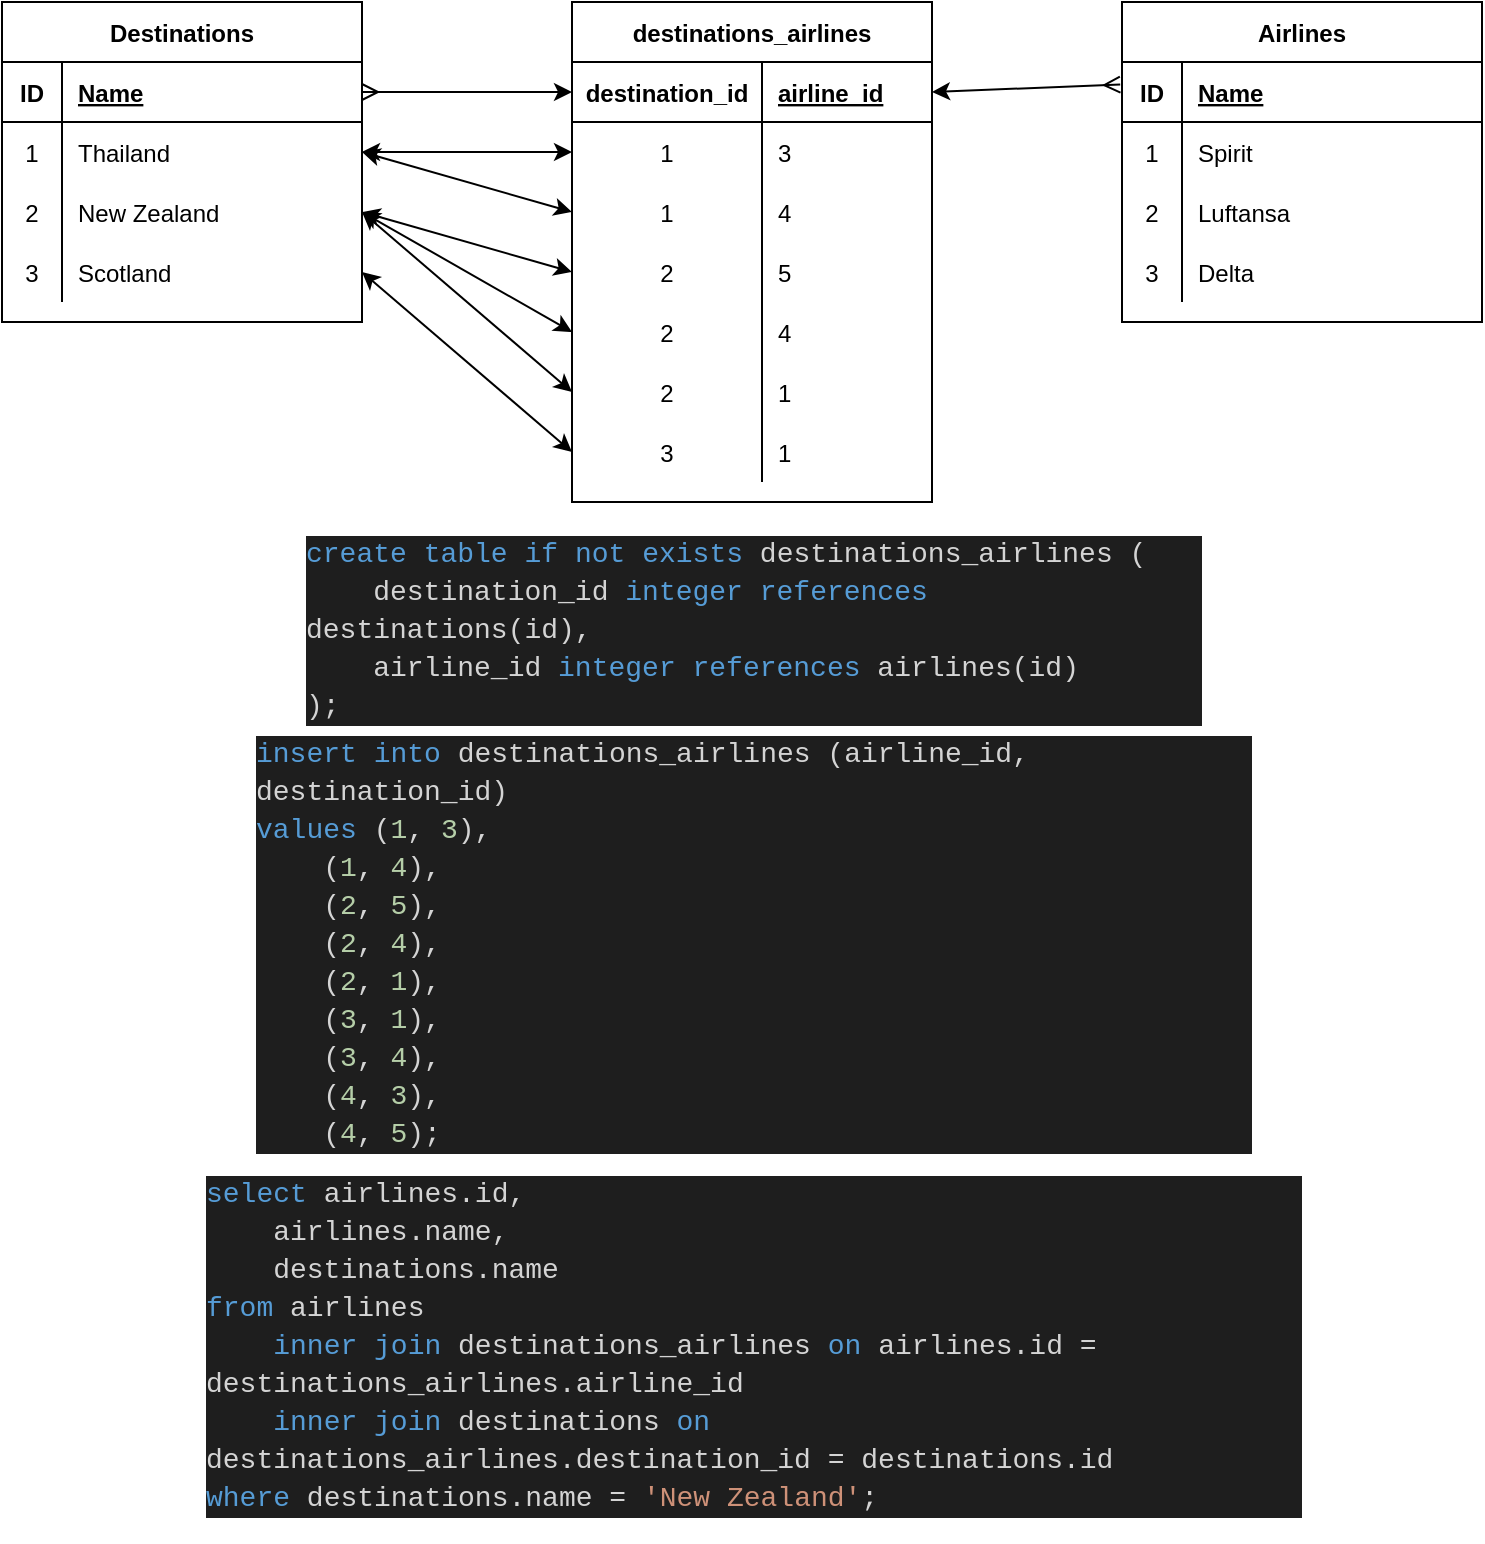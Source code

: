 <mxfile version="15.6.2" type="github">
  <diagram id="3rLl6QZWXsaZVFtgrvBC" name="Page-1">
    <mxGraphModel dx="1422" dy="768" grid="1" gridSize="10" guides="1" tooltips="1" connect="1" arrows="1" fold="1" page="1" pageScale="1" pageWidth="850" pageHeight="1100" math="0" shadow="0">
      <root>
        <mxCell id="0" />
        <mxCell id="1" parent="0" />
        <mxCell id="hrfkOHK6VUqulUMCuOSp-1" value="Airlines" style="shape=table;startSize=30;container=1;collapsible=1;childLayout=tableLayout;fixedRows=1;rowLines=0;fontStyle=1;align=center;resizeLast=1;" vertex="1" parent="1">
          <mxGeometry x="610" y="370" width="180" height="160" as="geometry" />
        </mxCell>
        <mxCell id="hrfkOHK6VUqulUMCuOSp-2" value="" style="shape=partialRectangle;collapsible=0;dropTarget=0;pointerEvents=0;fillColor=none;top=0;left=0;bottom=1;right=0;points=[[0,0.5],[1,0.5]];portConstraint=eastwest;" vertex="1" parent="hrfkOHK6VUqulUMCuOSp-1">
          <mxGeometry y="30" width="180" height="30" as="geometry" />
        </mxCell>
        <mxCell id="hrfkOHK6VUqulUMCuOSp-3" value="ID" style="shape=partialRectangle;connectable=0;fillColor=none;top=0;left=0;bottom=0;right=0;fontStyle=1;overflow=hidden;" vertex="1" parent="hrfkOHK6VUqulUMCuOSp-2">
          <mxGeometry width="30" height="30" as="geometry">
            <mxRectangle width="30" height="30" as="alternateBounds" />
          </mxGeometry>
        </mxCell>
        <mxCell id="hrfkOHK6VUqulUMCuOSp-4" value="Name" style="shape=partialRectangle;connectable=0;fillColor=none;top=0;left=0;bottom=0;right=0;align=left;spacingLeft=6;fontStyle=5;overflow=hidden;" vertex="1" parent="hrfkOHK6VUqulUMCuOSp-2">
          <mxGeometry x="30" width="150" height="30" as="geometry">
            <mxRectangle width="150" height="30" as="alternateBounds" />
          </mxGeometry>
        </mxCell>
        <mxCell id="hrfkOHK6VUqulUMCuOSp-5" value="" style="shape=partialRectangle;collapsible=0;dropTarget=0;pointerEvents=0;fillColor=none;top=0;left=0;bottom=0;right=0;points=[[0,0.5],[1,0.5]];portConstraint=eastwest;" vertex="1" parent="hrfkOHK6VUqulUMCuOSp-1">
          <mxGeometry y="60" width="180" height="30" as="geometry" />
        </mxCell>
        <mxCell id="hrfkOHK6VUqulUMCuOSp-6" value="1" style="shape=partialRectangle;connectable=0;fillColor=none;top=0;left=0;bottom=0;right=0;editable=1;overflow=hidden;" vertex="1" parent="hrfkOHK6VUqulUMCuOSp-5">
          <mxGeometry width="30" height="30" as="geometry">
            <mxRectangle width="30" height="30" as="alternateBounds" />
          </mxGeometry>
        </mxCell>
        <mxCell id="hrfkOHK6VUqulUMCuOSp-7" value="Spirit" style="shape=partialRectangle;connectable=0;fillColor=none;top=0;left=0;bottom=0;right=0;align=left;spacingLeft=6;overflow=hidden;" vertex="1" parent="hrfkOHK6VUqulUMCuOSp-5">
          <mxGeometry x="30" width="150" height="30" as="geometry">
            <mxRectangle width="150" height="30" as="alternateBounds" />
          </mxGeometry>
        </mxCell>
        <mxCell id="hrfkOHK6VUqulUMCuOSp-8" value="" style="shape=partialRectangle;collapsible=0;dropTarget=0;pointerEvents=0;fillColor=none;top=0;left=0;bottom=0;right=0;points=[[0,0.5],[1,0.5]];portConstraint=eastwest;" vertex="1" parent="hrfkOHK6VUqulUMCuOSp-1">
          <mxGeometry y="90" width="180" height="30" as="geometry" />
        </mxCell>
        <mxCell id="hrfkOHK6VUqulUMCuOSp-9" value="2" style="shape=partialRectangle;connectable=0;fillColor=none;top=0;left=0;bottom=0;right=0;editable=1;overflow=hidden;" vertex="1" parent="hrfkOHK6VUqulUMCuOSp-8">
          <mxGeometry width="30" height="30" as="geometry">
            <mxRectangle width="30" height="30" as="alternateBounds" />
          </mxGeometry>
        </mxCell>
        <mxCell id="hrfkOHK6VUqulUMCuOSp-10" value="Luftansa" style="shape=partialRectangle;connectable=0;fillColor=none;top=0;left=0;bottom=0;right=0;align=left;spacingLeft=6;overflow=hidden;" vertex="1" parent="hrfkOHK6VUqulUMCuOSp-8">
          <mxGeometry x="30" width="150" height="30" as="geometry">
            <mxRectangle width="150" height="30" as="alternateBounds" />
          </mxGeometry>
        </mxCell>
        <mxCell id="hrfkOHK6VUqulUMCuOSp-11" value="" style="shape=partialRectangle;collapsible=0;dropTarget=0;pointerEvents=0;fillColor=none;top=0;left=0;bottom=0;right=0;points=[[0,0.5],[1,0.5]];portConstraint=eastwest;" vertex="1" parent="hrfkOHK6VUqulUMCuOSp-1">
          <mxGeometry y="120" width="180" height="30" as="geometry" />
        </mxCell>
        <mxCell id="hrfkOHK6VUqulUMCuOSp-12" value="3" style="shape=partialRectangle;connectable=0;fillColor=none;top=0;left=0;bottom=0;right=0;editable=1;overflow=hidden;" vertex="1" parent="hrfkOHK6VUqulUMCuOSp-11">
          <mxGeometry width="30" height="30" as="geometry">
            <mxRectangle width="30" height="30" as="alternateBounds" />
          </mxGeometry>
        </mxCell>
        <mxCell id="hrfkOHK6VUqulUMCuOSp-13" value="Delta" style="shape=partialRectangle;connectable=0;fillColor=none;top=0;left=0;bottom=0;right=0;align=left;spacingLeft=6;overflow=hidden;" vertex="1" parent="hrfkOHK6VUqulUMCuOSp-11">
          <mxGeometry x="30" width="150" height="30" as="geometry">
            <mxRectangle width="150" height="30" as="alternateBounds" />
          </mxGeometry>
        </mxCell>
        <mxCell id="hrfkOHK6VUqulUMCuOSp-14" value="Destinations" style="shape=table;startSize=30;container=1;collapsible=1;childLayout=tableLayout;fixedRows=1;rowLines=0;fontStyle=1;align=center;resizeLast=1;" vertex="1" parent="1">
          <mxGeometry x="50" y="370" width="180" height="160" as="geometry" />
        </mxCell>
        <mxCell id="hrfkOHK6VUqulUMCuOSp-15" value="" style="shape=partialRectangle;collapsible=0;dropTarget=0;pointerEvents=0;fillColor=none;top=0;left=0;bottom=1;right=0;points=[[0,0.5],[1,0.5]];portConstraint=eastwest;" vertex="1" parent="hrfkOHK6VUqulUMCuOSp-14">
          <mxGeometry y="30" width="180" height="30" as="geometry" />
        </mxCell>
        <mxCell id="hrfkOHK6VUqulUMCuOSp-16" value="ID" style="shape=partialRectangle;connectable=0;fillColor=none;top=0;left=0;bottom=0;right=0;fontStyle=1;overflow=hidden;" vertex="1" parent="hrfkOHK6VUqulUMCuOSp-15">
          <mxGeometry width="30" height="30" as="geometry">
            <mxRectangle width="30" height="30" as="alternateBounds" />
          </mxGeometry>
        </mxCell>
        <mxCell id="hrfkOHK6VUqulUMCuOSp-17" value="Name" style="shape=partialRectangle;connectable=0;fillColor=none;top=0;left=0;bottom=0;right=0;align=left;spacingLeft=6;fontStyle=5;overflow=hidden;" vertex="1" parent="hrfkOHK6VUqulUMCuOSp-15">
          <mxGeometry x="30" width="150" height="30" as="geometry">
            <mxRectangle width="150" height="30" as="alternateBounds" />
          </mxGeometry>
        </mxCell>
        <mxCell id="hrfkOHK6VUqulUMCuOSp-18" value="" style="shape=partialRectangle;collapsible=0;dropTarget=0;pointerEvents=0;fillColor=none;top=0;left=0;bottom=0;right=0;points=[[0,0.5],[1,0.5]];portConstraint=eastwest;" vertex="1" parent="hrfkOHK6VUqulUMCuOSp-14">
          <mxGeometry y="60" width="180" height="30" as="geometry" />
        </mxCell>
        <mxCell id="hrfkOHK6VUqulUMCuOSp-19" value="1" style="shape=partialRectangle;connectable=0;fillColor=none;top=0;left=0;bottom=0;right=0;editable=1;overflow=hidden;" vertex="1" parent="hrfkOHK6VUqulUMCuOSp-18">
          <mxGeometry width="30" height="30" as="geometry">
            <mxRectangle width="30" height="30" as="alternateBounds" />
          </mxGeometry>
        </mxCell>
        <mxCell id="hrfkOHK6VUqulUMCuOSp-20" value="Thailand" style="shape=partialRectangle;connectable=0;fillColor=none;top=0;left=0;bottom=0;right=0;align=left;spacingLeft=6;overflow=hidden;" vertex="1" parent="hrfkOHK6VUqulUMCuOSp-18">
          <mxGeometry x="30" width="150" height="30" as="geometry">
            <mxRectangle width="150" height="30" as="alternateBounds" />
          </mxGeometry>
        </mxCell>
        <mxCell id="hrfkOHK6VUqulUMCuOSp-21" value="" style="shape=partialRectangle;collapsible=0;dropTarget=0;pointerEvents=0;fillColor=none;top=0;left=0;bottom=0;right=0;points=[[0,0.5],[1,0.5]];portConstraint=eastwest;" vertex="1" parent="hrfkOHK6VUqulUMCuOSp-14">
          <mxGeometry y="90" width="180" height="30" as="geometry" />
        </mxCell>
        <mxCell id="hrfkOHK6VUqulUMCuOSp-22" value="2" style="shape=partialRectangle;connectable=0;fillColor=none;top=0;left=0;bottom=0;right=0;editable=1;overflow=hidden;" vertex="1" parent="hrfkOHK6VUqulUMCuOSp-21">
          <mxGeometry width="30" height="30" as="geometry">
            <mxRectangle width="30" height="30" as="alternateBounds" />
          </mxGeometry>
        </mxCell>
        <mxCell id="hrfkOHK6VUqulUMCuOSp-23" value="New Zealand" style="shape=partialRectangle;connectable=0;fillColor=none;top=0;left=0;bottom=0;right=0;align=left;spacingLeft=6;overflow=hidden;" vertex="1" parent="hrfkOHK6VUqulUMCuOSp-21">
          <mxGeometry x="30" width="150" height="30" as="geometry">
            <mxRectangle width="150" height="30" as="alternateBounds" />
          </mxGeometry>
        </mxCell>
        <mxCell id="hrfkOHK6VUqulUMCuOSp-24" value="" style="shape=partialRectangle;collapsible=0;dropTarget=0;pointerEvents=0;fillColor=none;top=0;left=0;bottom=0;right=0;points=[[0,0.5],[1,0.5]];portConstraint=eastwest;" vertex="1" parent="hrfkOHK6VUqulUMCuOSp-14">
          <mxGeometry y="120" width="180" height="30" as="geometry" />
        </mxCell>
        <mxCell id="hrfkOHK6VUqulUMCuOSp-25" value="3" style="shape=partialRectangle;connectable=0;fillColor=none;top=0;left=0;bottom=0;right=0;editable=1;overflow=hidden;" vertex="1" parent="hrfkOHK6VUqulUMCuOSp-24">
          <mxGeometry width="30" height="30" as="geometry">
            <mxRectangle width="30" height="30" as="alternateBounds" />
          </mxGeometry>
        </mxCell>
        <mxCell id="hrfkOHK6VUqulUMCuOSp-26" value="Scotland" style="shape=partialRectangle;connectable=0;fillColor=none;top=0;left=0;bottom=0;right=0;align=left;spacingLeft=6;overflow=hidden;" vertex="1" parent="hrfkOHK6VUqulUMCuOSp-24">
          <mxGeometry x="30" width="150" height="30" as="geometry">
            <mxRectangle width="150" height="30" as="alternateBounds" />
          </mxGeometry>
        </mxCell>
        <mxCell id="hrfkOHK6VUqulUMCuOSp-36" value="destinations_airlines" style="shape=table;startSize=30;container=1;collapsible=1;childLayout=tableLayout;fixedRows=1;rowLines=0;fontStyle=1;align=center;resizeLast=1;" vertex="1" parent="1">
          <mxGeometry x="335" y="370" width="180" height="250" as="geometry" />
        </mxCell>
        <mxCell id="hrfkOHK6VUqulUMCuOSp-37" value="" style="shape=partialRectangle;collapsible=0;dropTarget=0;pointerEvents=0;fillColor=none;top=0;left=0;bottom=1;right=0;points=[[0,0.5],[1,0.5]];portConstraint=eastwest;" vertex="1" parent="hrfkOHK6VUqulUMCuOSp-36">
          <mxGeometry y="30" width="180" height="30" as="geometry" />
        </mxCell>
        <mxCell id="hrfkOHK6VUqulUMCuOSp-38" value="destination_id" style="shape=partialRectangle;connectable=0;fillColor=none;top=0;left=0;bottom=0;right=0;fontStyle=1;overflow=hidden;" vertex="1" parent="hrfkOHK6VUqulUMCuOSp-37">
          <mxGeometry width="95" height="30" as="geometry">
            <mxRectangle width="95" height="30" as="alternateBounds" />
          </mxGeometry>
        </mxCell>
        <mxCell id="hrfkOHK6VUqulUMCuOSp-39" value="airline_id" style="shape=partialRectangle;connectable=0;fillColor=none;top=0;left=0;bottom=0;right=0;align=left;spacingLeft=6;fontStyle=5;overflow=hidden;" vertex="1" parent="hrfkOHK6VUqulUMCuOSp-37">
          <mxGeometry x="95" width="85" height="30" as="geometry">
            <mxRectangle width="85" height="30" as="alternateBounds" />
          </mxGeometry>
        </mxCell>
        <mxCell id="hrfkOHK6VUqulUMCuOSp-40" value="" style="shape=partialRectangle;collapsible=0;dropTarget=0;pointerEvents=0;fillColor=none;top=0;left=0;bottom=0;right=0;points=[[0,0.5],[1,0.5]];portConstraint=eastwest;" vertex="1" parent="hrfkOHK6VUqulUMCuOSp-36">
          <mxGeometry y="60" width="180" height="30" as="geometry" />
        </mxCell>
        <mxCell id="hrfkOHK6VUqulUMCuOSp-41" value="1" style="shape=partialRectangle;connectable=0;fillColor=none;top=0;left=0;bottom=0;right=0;editable=1;overflow=hidden;" vertex="1" parent="hrfkOHK6VUqulUMCuOSp-40">
          <mxGeometry width="95" height="30" as="geometry">
            <mxRectangle width="95" height="30" as="alternateBounds" />
          </mxGeometry>
        </mxCell>
        <mxCell id="hrfkOHK6VUqulUMCuOSp-42" value="3" style="shape=partialRectangle;connectable=0;fillColor=none;top=0;left=0;bottom=0;right=0;align=left;spacingLeft=6;overflow=hidden;" vertex="1" parent="hrfkOHK6VUqulUMCuOSp-40">
          <mxGeometry x="95" width="85" height="30" as="geometry">
            <mxRectangle width="85" height="30" as="alternateBounds" />
          </mxGeometry>
        </mxCell>
        <mxCell id="hrfkOHK6VUqulUMCuOSp-43" value="" style="shape=partialRectangle;collapsible=0;dropTarget=0;pointerEvents=0;fillColor=none;top=0;left=0;bottom=0;right=0;points=[[0,0.5],[1,0.5]];portConstraint=eastwest;" vertex="1" parent="hrfkOHK6VUqulUMCuOSp-36">
          <mxGeometry y="90" width="180" height="30" as="geometry" />
        </mxCell>
        <mxCell id="hrfkOHK6VUqulUMCuOSp-44" value="1" style="shape=partialRectangle;connectable=0;fillColor=none;top=0;left=0;bottom=0;right=0;editable=1;overflow=hidden;" vertex="1" parent="hrfkOHK6VUqulUMCuOSp-43">
          <mxGeometry width="95" height="30" as="geometry">
            <mxRectangle width="95" height="30" as="alternateBounds" />
          </mxGeometry>
        </mxCell>
        <mxCell id="hrfkOHK6VUqulUMCuOSp-45" value="4" style="shape=partialRectangle;connectable=0;fillColor=none;top=0;left=0;bottom=0;right=0;align=left;spacingLeft=6;overflow=hidden;" vertex="1" parent="hrfkOHK6VUqulUMCuOSp-43">
          <mxGeometry x="95" width="85" height="30" as="geometry">
            <mxRectangle width="85" height="30" as="alternateBounds" />
          </mxGeometry>
        </mxCell>
        <mxCell id="hrfkOHK6VUqulUMCuOSp-46" value="" style="shape=partialRectangle;collapsible=0;dropTarget=0;pointerEvents=0;fillColor=none;top=0;left=0;bottom=0;right=0;points=[[0,0.5],[1,0.5]];portConstraint=eastwest;" vertex="1" parent="hrfkOHK6VUqulUMCuOSp-36">
          <mxGeometry y="120" width="180" height="30" as="geometry" />
        </mxCell>
        <mxCell id="hrfkOHK6VUqulUMCuOSp-47" value="2" style="shape=partialRectangle;connectable=0;fillColor=none;top=0;left=0;bottom=0;right=0;editable=1;overflow=hidden;" vertex="1" parent="hrfkOHK6VUqulUMCuOSp-46">
          <mxGeometry width="95" height="30" as="geometry">
            <mxRectangle width="95" height="30" as="alternateBounds" />
          </mxGeometry>
        </mxCell>
        <mxCell id="hrfkOHK6VUqulUMCuOSp-48" value="5" style="shape=partialRectangle;connectable=0;fillColor=none;top=0;left=0;bottom=0;right=0;align=left;spacingLeft=6;overflow=hidden;" vertex="1" parent="hrfkOHK6VUqulUMCuOSp-46">
          <mxGeometry x="95" width="85" height="30" as="geometry">
            <mxRectangle width="85" height="30" as="alternateBounds" />
          </mxGeometry>
        </mxCell>
        <mxCell id="hrfkOHK6VUqulUMCuOSp-59" style="shape=partialRectangle;collapsible=0;dropTarget=0;pointerEvents=0;fillColor=none;top=0;left=0;bottom=0;right=0;points=[[0,0.5],[1,0.5]];portConstraint=eastwest;" vertex="1" parent="hrfkOHK6VUqulUMCuOSp-36">
          <mxGeometry y="150" width="180" height="30" as="geometry" />
        </mxCell>
        <mxCell id="hrfkOHK6VUqulUMCuOSp-60" value="2" style="shape=partialRectangle;connectable=0;fillColor=none;top=0;left=0;bottom=0;right=0;editable=1;overflow=hidden;" vertex="1" parent="hrfkOHK6VUqulUMCuOSp-59">
          <mxGeometry width="95" height="30" as="geometry">
            <mxRectangle width="95" height="30" as="alternateBounds" />
          </mxGeometry>
        </mxCell>
        <mxCell id="hrfkOHK6VUqulUMCuOSp-61" value="4" style="shape=partialRectangle;connectable=0;fillColor=none;top=0;left=0;bottom=0;right=0;align=left;spacingLeft=6;overflow=hidden;" vertex="1" parent="hrfkOHK6VUqulUMCuOSp-59">
          <mxGeometry x="95" width="85" height="30" as="geometry">
            <mxRectangle width="85" height="30" as="alternateBounds" />
          </mxGeometry>
        </mxCell>
        <mxCell id="hrfkOHK6VUqulUMCuOSp-56" style="shape=partialRectangle;collapsible=0;dropTarget=0;pointerEvents=0;fillColor=none;top=0;left=0;bottom=0;right=0;points=[[0,0.5],[1,0.5]];portConstraint=eastwest;" vertex="1" parent="hrfkOHK6VUqulUMCuOSp-36">
          <mxGeometry y="180" width="180" height="30" as="geometry" />
        </mxCell>
        <mxCell id="hrfkOHK6VUqulUMCuOSp-57" value="2" style="shape=partialRectangle;connectable=0;fillColor=none;top=0;left=0;bottom=0;right=0;editable=1;overflow=hidden;" vertex="1" parent="hrfkOHK6VUqulUMCuOSp-56">
          <mxGeometry width="95" height="30" as="geometry">
            <mxRectangle width="95" height="30" as="alternateBounds" />
          </mxGeometry>
        </mxCell>
        <mxCell id="hrfkOHK6VUqulUMCuOSp-58" value="1" style="shape=partialRectangle;connectable=0;fillColor=none;top=0;left=0;bottom=0;right=0;align=left;spacingLeft=6;overflow=hidden;" vertex="1" parent="hrfkOHK6VUqulUMCuOSp-56">
          <mxGeometry x="95" width="85" height="30" as="geometry">
            <mxRectangle width="85" height="30" as="alternateBounds" />
          </mxGeometry>
        </mxCell>
        <mxCell id="hrfkOHK6VUqulUMCuOSp-53" style="shape=partialRectangle;collapsible=0;dropTarget=0;pointerEvents=0;fillColor=none;top=0;left=0;bottom=0;right=0;points=[[0,0.5],[1,0.5]];portConstraint=eastwest;" vertex="1" parent="hrfkOHK6VUqulUMCuOSp-36">
          <mxGeometry y="210" width="180" height="30" as="geometry" />
        </mxCell>
        <mxCell id="hrfkOHK6VUqulUMCuOSp-54" value="3" style="shape=partialRectangle;connectable=0;fillColor=none;top=0;left=0;bottom=0;right=0;editable=1;overflow=hidden;" vertex="1" parent="hrfkOHK6VUqulUMCuOSp-53">
          <mxGeometry width="95" height="30" as="geometry">
            <mxRectangle width="95" height="30" as="alternateBounds" />
          </mxGeometry>
        </mxCell>
        <mxCell id="hrfkOHK6VUqulUMCuOSp-55" value="1" style="shape=partialRectangle;connectable=0;fillColor=none;top=0;left=0;bottom=0;right=0;align=left;spacingLeft=6;overflow=hidden;" vertex="1" parent="hrfkOHK6VUqulUMCuOSp-53">
          <mxGeometry x="95" width="85" height="30" as="geometry">
            <mxRectangle width="85" height="30" as="alternateBounds" />
          </mxGeometry>
        </mxCell>
        <mxCell id="hrfkOHK6VUqulUMCuOSp-49" value="" style="endArrow=classic;startArrow=ERmany;html=1;rounded=0;exitX=1;exitY=0.5;exitDx=0;exitDy=0;entryX=0;entryY=0.5;entryDx=0;entryDy=0;startFill=0;" edge="1" parent="1" source="hrfkOHK6VUqulUMCuOSp-15" target="hrfkOHK6VUqulUMCuOSp-37">
          <mxGeometry width="50" height="50" relative="1" as="geometry">
            <mxPoint x="380" y="520" as="sourcePoint" />
            <mxPoint x="430" y="470" as="targetPoint" />
          </mxGeometry>
        </mxCell>
        <mxCell id="hrfkOHK6VUqulUMCuOSp-50" value="" style="endArrow=classic;startArrow=ERmany;html=1;rounded=0;entryX=1;entryY=0.5;entryDx=0;entryDy=0;exitX=-0.005;exitY=0.376;exitDx=0;exitDy=0;exitPerimeter=0;endFill=1;startFill=0;" edge="1" parent="1" source="hrfkOHK6VUqulUMCuOSp-2" target="hrfkOHK6VUqulUMCuOSp-37">
          <mxGeometry width="50" height="50" relative="1" as="geometry">
            <mxPoint x="380" y="520" as="sourcePoint" />
            <mxPoint x="430" y="470" as="targetPoint" />
          </mxGeometry>
        </mxCell>
        <mxCell id="hrfkOHK6VUqulUMCuOSp-51" value="&lt;div style=&quot;color: rgb(212, 212, 212); background-color: rgb(30, 30, 30); font-family: consolas, &amp;quot;courier new&amp;quot;, monospace; font-weight: normal; font-size: 14px; line-height: 19px;&quot;&gt;&lt;div&gt;&lt;span style=&quot;color: #569cd6&quot;&gt;create&lt;/span&gt;&lt;span style=&quot;color: #d4d4d4&quot;&gt; &lt;/span&gt;&lt;span style=&quot;color: #569cd6&quot;&gt;table&lt;/span&gt;&lt;span style=&quot;color: #d4d4d4&quot;&gt; &lt;/span&gt;&lt;span style=&quot;color: #569cd6&quot;&gt;if&lt;/span&gt;&lt;span style=&quot;color: #d4d4d4&quot;&gt; &lt;/span&gt;&lt;span style=&quot;color: #569cd6&quot;&gt;not&lt;/span&gt;&lt;span style=&quot;color: #d4d4d4&quot;&gt; &lt;/span&gt;&lt;span style=&quot;color: #569cd6&quot;&gt;exists&lt;/span&gt;&lt;span style=&quot;color: #d4d4d4&quot;&gt; destinations_airlines (&lt;/span&gt;&lt;/div&gt;&lt;div&gt;&lt;span style=&quot;color: #d4d4d4&quot;&gt;&amp;nbsp; &amp;nbsp; destination_id &lt;/span&gt;&lt;span style=&quot;color: #569cd6&quot;&gt;integer&lt;/span&gt;&lt;span style=&quot;color: #d4d4d4&quot;&gt; &lt;/span&gt;&lt;span style=&quot;color: #569cd6&quot;&gt;references&lt;/span&gt;&lt;span style=&quot;color: #d4d4d4&quot;&gt; destinations(id),&lt;/span&gt;&lt;/div&gt;&lt;div&gt;&lt;span style=&quot;color: #d4d4d4&quot;&gt;&amp;nbsp; &amp;nbsp; airline_id &lt;/span&gt;&lt;span style=&quot;color: #569cd6&quot;&gt;integer&lt;/span&gt;&lt;span style=&quot;color: #d4d4d4&quot;&gt; &lt;/span&gt;&lt;span style=&quot;color: #569cd6&quot;&gt;references&lt;/span&gt;&lt;span style=&quot;color: #d4d4d4&quot;&gt; airlines(id)&lt;/span&gt;&lt;/div&gt;&lt;div&gt;&lt;span style=&quot;color: #d4d4d4&quot;&gt;);&lt;/span&gt;&lt;/div&gt;&lt;/div&gt;" style="text;whiteSpace=wrap;html=1;" vertex="1" parent="1">
          <mxGeometry x="200" y="630" width="450" height="90" as="geometry" />
        </mxCell>
        <mxCell id="hrfkOHK6VUqulUMCuOSp-52" value="&lt;div style=&quot;color: rgb(212, 212, 212); background-color: rgb(30, 30, 30); font-family: consolas, &amp;quot;courier new&amp;quot;, monospace; font-weight: normal; font-size: 14px; line-height: 19px;&quot;&gt;&lt;div&gt;&lt;span style=&quot;color: #569cd6&quot;&gt;insert&lt;/span&gt;&lt;span style=&quot;color: #d4d4d4&quot;&gt; &lt;/span&gt;&lt;span style=&quot;color: #569cd6&quot;&gt;into&lt;/span&gt;&lt;span style=&quot;color: #d4d4d4&quot;&gt; destinations_airlines (airline_id, destination_id)&lt;/span&gt;&lt;/div&gt;&lt;div&gt;&lt;span style=&quot;color: #569cd6&quot;&gt;values&lt;/span&gt;&lt;span style=&quot;color: #d4d4d4&quot;&gt; (&lt;/span&gt;&lt;span style=&quot;color: #b5cea8&quot;&gt;1&lt;/span&gt;&lt;span style=&quot;color: #d4d4d4&quot;&gt;, &lt;/span&gt;&lt;span style=&quot;color: #b5cea8&quot;&gt;3&lt;/span&gt;&lt;span style=&quot;color: #d4d4d4&quot;&gt;),&lt;/span&gt;&lt;/div&gt;&lt;div&gt;&lt;span style=&quot;color: #d4d4d4&quot;&gt;&amp;nbsp; &amp;nbsp; (&lt;/span&gt;&lt;span style=&quot;color: #b5cea8&quot;&gt;1&lt;/span&gt;&lt;span style=&quot;color: #d4d4d4&quot;&gt;, &lt;/span&gt;&lt;span style=&quot;color: #b5cea8&quot;&gt;4&lt;/span&gt;&lt;span style=&quot;color: #d4d4d4&quot;&gt;),&lt;/span&gt;&lt;/div&gt;&lt;div&gt;&lt;span style=&quot;color: #d4d4d4&quot;&gt;&amp;nbsp; &amp;nbsp; (&lt;/span&gt;&lt;span style=&quot;color: #b5cea8&quot;&gt;2&lt;/span&gt;&lt;span style=&quot;color: #d4d4d4&quot;&gt;, &lt;/span&gt;&lt;span style=&quot;color: #b5cea8&quot;&gt;5&lt;/span&gt;&lt;span style=&quot;color: #d4d4d4&quot;&gt;),&lt;/span&gt;&lt;/div&gt;&lt;div&gt;&lt;span style=&quot;color: #d4d4d4&quot;&gt;&amp;nbsp; &amp;nbsp; (&lt;/span&gt;&lt;span style=&quot;color: #b5cea8&quot;&gt;2&lt;/span&gt;&lt;span style=&quot;color: #d4d4d4&quot;&gt;, &lt;/span&gt;&lt;span style=&quot;color: #b5cea8&quot;&gt;4&lt;/span&gt;&lt;span style=&quot;color: #d4d4d4&quot;&gt;),&lt;/span&gt;&lt;/div&gt;&lt;div&gt;&lt;span style=&quot;color: #d4d4d4&quot;&gt;&amp;nbsp; &amp;nbsp; (&lt;/span&gt;&lt;span style=&quot;color: #b5cea8&quot;&gt;2&lt;/span&gt;&lt;span style=&quot;color: #d4d4d4&quot;&gt;, &lt;/span&gt;&lt;span style=&quot;color: #b5cea8&quot;&gt;1&lt;/span&gt;&lt;span style=&quot;color: #d4d4d4&quot;&gt;),&lt;/span&gt;&lt;/div&gt;&lt;div&gt;&lt;span style=&quot;color: #d4d4d4&quot;&gt;&amp;nbsp; &amp;nbsp; (&lt;/span&gt;&lt;span style=&quot;color: #b5cea8&quot;&gt;3&lt;/span&gt;&lt;span style=&quot;color: #d4d4d4&quot;&gt;, &lt;/span&gt;&lt;span style=&quot;color: #b5cea8&quot;&gt;1&lt;/span&gt;&lt;span style=&quot;color: #d4d4d4&quot;&gt;),&lt;/span&gt;&lt;/div&gt;&lt;div&gt;&lt;span style=&quot;color: #d4d4d4&quot;&gt;&amp;nbsp; &amp;nbsp; (&lt;/span&gt;&lt;span style=&quot;color: #b5cea8&quot;&gt;3&lt;/span&gt;&lt;span style=&quot;color: #d4d4d4&quot;&gt;, &lt;/span&gt;&lt;span style=&quot;color: #b5cea8&quot;&gt;4&lt;/span&gt;&lt;span style=&quot;color: #d4d4d4&quot;&gt;),&lt;/span&gt;&lt;/div&gt;&lt;div&gt;&lt;span style=&quot;color: #d4d4d4&quot;&gt;&amp;nbsp; &amp;nbsp; (&lt;/span&gt;&lt;span style=&quot;color: #b5cea8&quot;&gt;4&lt;/span&gt;&lt;span style=&quot;color: #d4d4d4&quot;&gt;, &lt;/span&gt;&lt;span style=&quot;color: #b5cea8&quot;&gt;3&lt;/span&gt;&lt;span style=&quot;color: #d4d4d4&quot;&gt;),&lt;/span&gt;&lt;/div&gt;&lt;div&gt;&lt;span style=&quot;color: #d4d4d4&quot;&gt;&amp;nbsp; &amp;nbsp; (&lt;/span&gt;&lt;span style=&quot;color: #b5cea8&quot;&gt;4&lt;/span&gt;&lt;span style=&quot;color: #d4d4d4&quot;&gt;, &lt;/span&gt;&lt;span style=&quot;color: #b5cea8&quot;&gt;5&lt;/span&gt;&lt;span style=&quot;color: #d4d4d4&quot;&gt;);&lt;/span&gt;&lt;/div&gt;&lt;/div&gt;" style="text;whiteSpace=wrap;html=1;" vertex="1" parent="1">
          <mxGeometry x="175" y="730" width="500" height="210" as="geometry" />
        </mxCell>
        <mxCell id="hrfkOHK6VUqulUMCuOSp-62" value="&lt;div style=&quot;color: rgb(212, 212, 212); background-color: rgb(30, 30, 30); font-family: consolas, &amp;quot;courier new&amp;quot;, monospace; font-weight: normal; font-size: 14px; line-height: 19px;&quot;&gt;&lt;div&gt;&lt;span style=&quot;color: #569cd6&quot;&gt;select&lt;/span&gt;&lt;span style=&quot;color: #d4d4d4&quot;&gt; airlines.id,&lt;/span&gt;&lt;/div&gt;&lt;div&gt;&lt;span style=&quot;color: #d4d4d4&quot;&gt;&amp;nbsp; &amp;nbsp; airlines.name,&lt;/span&gt;&lt;/div&gt;&lt;div&gt;&lt;span style=&quot;color: #d4d4d4&quot;&gt;&amp;nbsp; &amp;nbsp; destinations.name&lt;/span&gt;&lt;/div&gt;&lt;div&gt;&lt;span style=&quot;color: #569cd6&quot;&gt;from&lt;/span&gt;&lt;span style=&quot;color: #d4d4d4&quot;&gt; airlines&lt;/span&gt;&lt;/div&gt;&lt;div&gt;&lt;span style=&quot;color: #d4d4d4&quot;&gt;&amp;nbsp; &amp;nbsp; &lt;/span&gt;&lt;span style=&quot;color: #569cd6&quot;&gt;inner join&lt;/span&gt;&lt;span style=&quot;color: #d4d4d4&quot;&gt; destinations_airlines &lt;/span&gt;&lt;span style=&quot;color: #569cd6&quot;&gt;on&lt;/span&gt;&lt;span style=&quot;color: #d4d4d4&quot;&gt; airlines.id = destinations_airlines.airline_id&lt;/span&gt;&lt;/div&gt;&lt;div&gt;&lt;span style=&quot;color: #d4d4d4&quot;&gt;&amp;nbsp; &amp;nbsp; &lt;/span&gt;&lt;span style=&quot;color: #569cd6&quot;&gt;inner join&lt;/span&gt;&lt;span style=&quot;color: #d4d4d4&quot;&gt; destinations &lt;/span&gt;&lt;span style=&quot;color: #569cd6&quot;&gt;on&lt;/span&gt;&lt;span style=&quot;color: #d4d4d4&quot;&gt; destinations_airlines.destination_id = destinations.id&lt;/span&gt;&lt;/div&gt;&lt;div&gt;&lt;span style=&quot;color: #569cd6&quot;&gt;where&lt;/span&gt;&lt;span style=&quot;color: #d4d4d4&quot;&gt; destinations.name = &lt;/span&gt;&lt;span style=&quot;color: #ce9178&quot;&gt;&#39;New Zealand&#39;&lt;/span&gt;&lt;span style=&quot;color: #d4d4d4&quot;&gt;;&lt;/span&gt;&lt;/div&gt;&lt;/div&gt;" style="text;whiteSpace=wrap;html=1;" vertex="1" parent="1">
          <mxGeometry x="150" y="950" width="550" height="190" as="geometry" />
        </mxCell>
        <mxCell id="hrfkOHK6VUqulUMCuOSp-63" value="" style="endArrow=classic;startArrow=classic;html=1;rounded=0;exitX=1;exitY=0.5;exitDx=0;exitDy=0;entryX=0;entryY=0.5;entryDx=0;entryDy=0;" edge="1" parent="1" source="hrfkOHK6VUqulUMCuOSp-18" target="hrfkOHK6VUqulUMCuOSp-40">
          <mxGeometry width="50" height="50" relative="1" as="geometry">
            <mxPoint x="380" y="640" as="sourcePoint" />
            <mxPoint x="430" y="590" as="targetPoint" />
          </mxGeometry>
        </mxCell>
        <mxCell id="hrfkOHK6VUqulUMCuOSp-64" value="" style="endArrow=classic;startArrow=classic;html=1;rounded=0;exitX=1;exitY=0.5;exitDx=0;exitDy=0;entryX=0;entryY=0.5;entryDx=0;entryDy=0;" edge="1" parent="1" source="hrfkOHK6VUqulUMCuOSp-18" target="hrfkOHK6VUqulUMCuOSp-43">
          <mxGeometry width="50" height="50" relative="1" as="geometry">
            <mxPoint x="380" y="640" as="sourcePoint" />
            <mxPoint x="430" y="590" as="targetPoint" />
          </mxGeometry>
        </mxCell>
        <mxCell id="hrfkOHK6VUqulUMCuOSp-65" value="" style="endArrow=classic;startArrow=classic;html=1;rounded=0;exitX=1;exitY=0.5;exitDx=0;exitDy=0;entryX=0;entryY=0.5;entryDx=0;entryDy=0;" edge="1" parent="1" source="hrfkOHK6VUqulUMCuOSp-21" target="hrfkOHK6VUqulUMCuOSp-46">
          <mxGeometry width="50" height="50" relative="1" as="geometry">
            <mxPoint x="400" y="780" as="sourcePoint" />
            <mxPoint x="450" y="730" as="targetPoint" />
          </mxGeometry>
        </mxCell>
        <mxCell id="hrfkOHK6VUqulUMCuOSp-66" value="" style="endArrow=classic;startArrow=classic;html=1;rounded=0;exitX=1;exitY=0.5;exitDx=0;exitDy=0;entryX=0;entryY=0.5;entryDx=0;entryDy=0;" edge="1" parent="1" source="hrfkOHK6VUqulUMCuOSp-21" target="hrfkOHK6VUqulUMCuOSp-59">
          <mxGeometry width="50" height="50" relative="1" as="geometry">
            <mxPoint x="230" y="520" as="sourcePoint" />
            <mxPoint x="335.0" y="550" as="targetPoint" />
          </mxGeometry>
        </mxCell>
        <mxCell id="hrfkOHK6VUqulUMCuOSp-67" value="" style="endArrow=classic;startArrow=classic;html=1;rounded=0;exitX=1;exitY=0.5;exitDx=0;exitDy=0;entryX=0;entryY=0.5;entryDx=0;entryDy=0;" edge="1" parent="1" source="hrfkOHK6VUqulUMCuOSp-24" target="hrfkOHK6VUqulUMCuOSp-53">
          <mxGeometry width="50" height="50" relative="1" as="geometry">
            <mxPoint x="240" y="485" as="sourcePoint" />
            <mxPoint x="345.0" y="545" as="targetPoint" />
          </mxGeometry>
        </mxCell>
        <mxCell id="hrfkOHK6VUqulUMCuOSp-68" value="" style="endArrow=classic;startArrow=classic;html=1;rounded=0;exitX=1;exitY=0.5;exitDx=0;exitDy=0;entryX=0;entryY=0.5;entryDx=0;entryDy=0;" edge="1" parent="1" source="hrfkOHK6VUqulUMCuOSp-21" target="hrfkOHK6VUqulUMCuOSp-56">
          <mxGeometry width="50" height="50" relative="1" as="geometry">
            <mxPoint x="240" y="515" as="sourcePoint" />
            <mxPoint x="345.0" y="605" as="targetPoint" />
          </mxGeometry>
        </mxCell>
      </root>
    </mxGraphModel>
  </diagram>
</mxfile>
